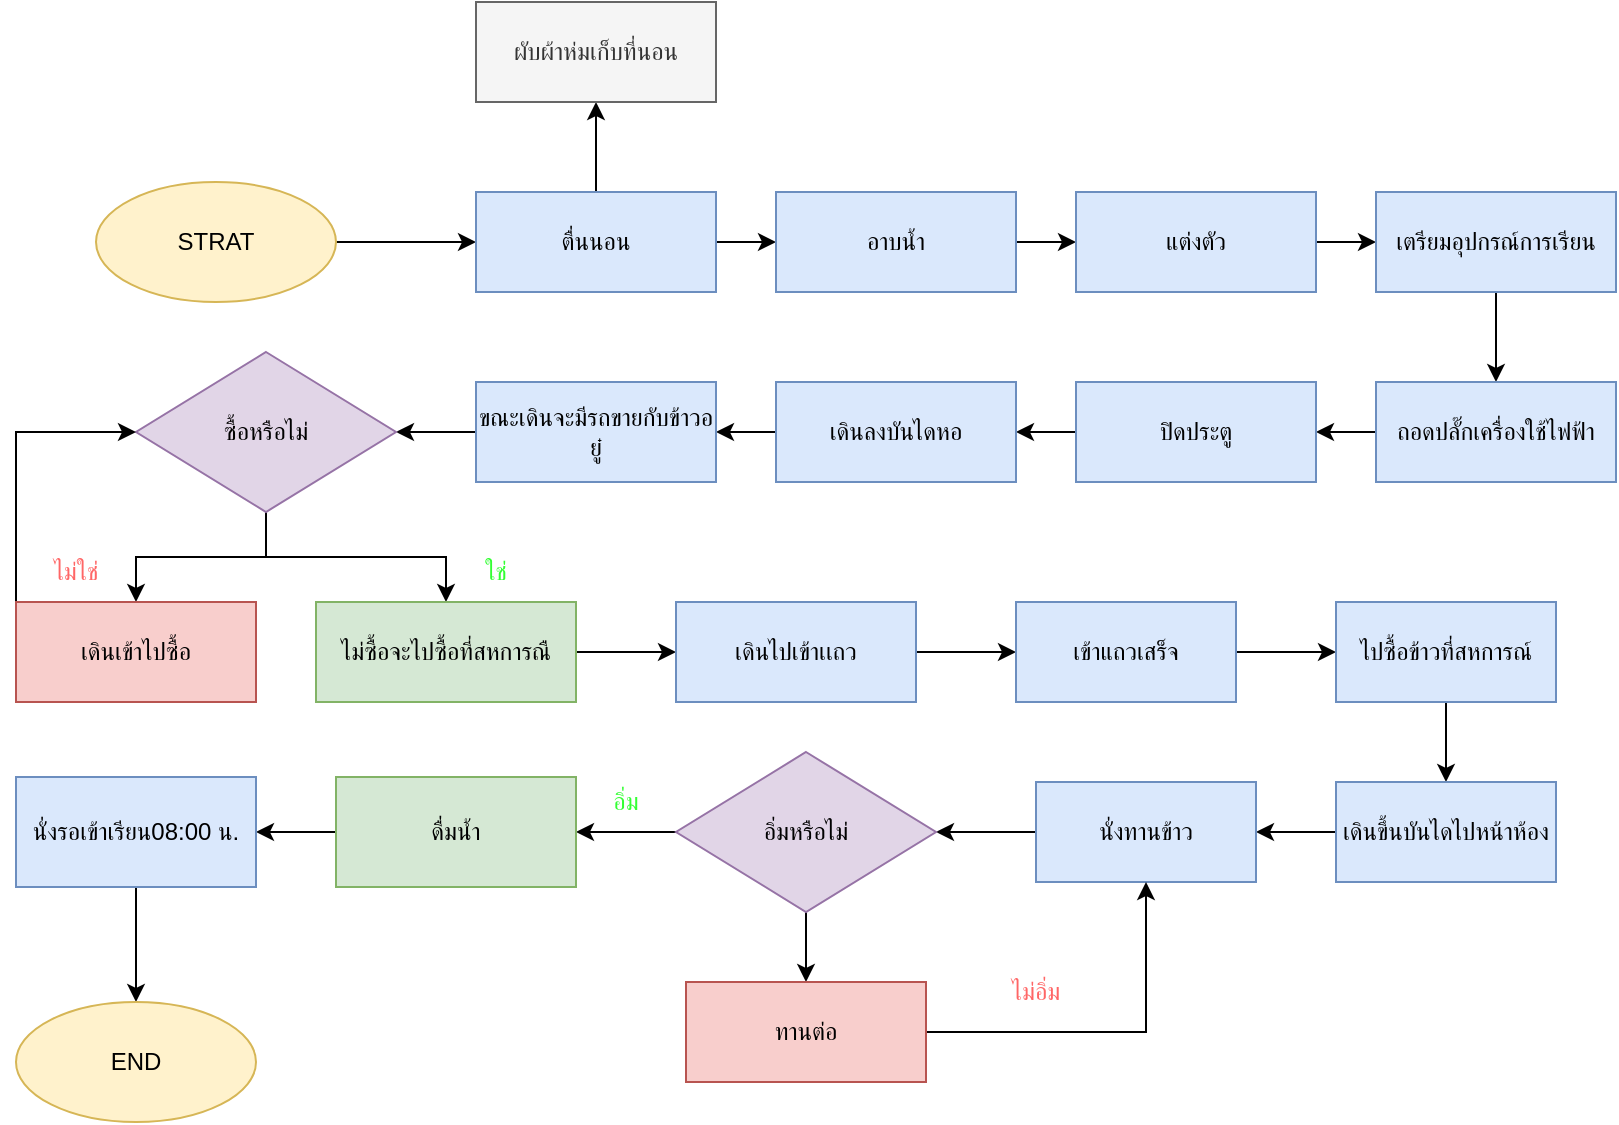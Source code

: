 <mxfile version="20.6.0" type="github">
  <diagram id="HGxA8_Cz7xE7Voc1O60q" name="หน้า-1">
    <mxGraphModel dx="1021" dy="520" grid="1" gridSize="10" guides="1" tooltips="1" connect="1" arrows="1" fold="1" page="1" pageScale="1" pageWidth="827" pageHeight="1169" math="0" shadow="0">
      <root>
        <mxCell id="0" />
        <mxCell id="1" parent="0" />
        <mxCell id="GZD0tYihuMyEtxiwArV9-5" value="" style="edgeStyle=orthogonalEdgeStyle;rounded=0;orthogonalLoop=1;jettySize=auto;html=1;" edge="1" parent="1" source="GZD0tYihuMyEtxiwArV9-2" target="GZD0tYihuMyEtxiwArV9-4">
          <mxGeometry relative="1" as="geometry" />
        </mxCell>
        <mxCell id="GZD0tYihuMyEtxiwArV9-2" value="&lt;font style=&quot;vertical-align: inherit;&quot;&gt;&lt;font style=&quot;vertical-align: inherit;&quot;&gt;STRAT&lt;/font&gt;&lt;/font&gt;" style="ellipse;whiteSpace=wrap;html=1;fillColor=#fff2cc;strokeColor=#d6b656;" vertex="1" parent="1">
          <mxGeometry x="50" y="140" width="120" height="60" as="geometry" />
        </mxCell>
        <mxCell id="GZD0tYihuMyEtxiwArV9-7" value="" style="edgeStyle=orthogonalEdgeStyle;rounded=0;orthogonalLoop=1;jettySize=auto;html=1;" edge="1" parent="1" source="GZD0tYihuMyEtxiwArV9-4" target="GZD0tYihuMyEtxiwArV9-6">
          <mxGeometry relative="1" as="geometry" />
        </mxCell>
        <mxCell id="GZD0tYihuMyEtxiwArV9-11" value="" style="edgeStyle=orthogonalEdgeStyle;rounded=0;orthogonalLoop=1;jettySize=auto;html=1;" edge="1" parent="1" source="GZD0tYihuMyEtxiwArV9-4" target="GZD0tYihuMyEtxiwArV9-10">
          <mxGeometry relative="1" as="geometry" />
        </mxCell>
        <mxCell id="GZD0tYihuMyEtxiwArV9-4" value="&lt;font style=&quot;vertical-align: inherit;&quot;&gt;&lt;font style=&quot;vertical-align: inherit;&quot;&gt;ตื่นนอน&lt;/font&gt;&lt;/font&gt;" style="whiteSpace=wrap;html=1;fillColor=#dae8fc;strokeColor=#6c8ebf;" vertex="1" parent="1">
          <mxGeometry x="240" y="145" width="120" height="50" as="geometry" />
        </mxCell>
        <mxCell id="GZD0tYihuMyEtxiwArV9-6" value="&lt;font style=&quot;vertical-align: inherit;&quot;&gt;&lt;font style=&quot;vertical-align: inherit;&quot;&gt;&lt;font style=&quot;vertical-align: inherit;&quot;&gt;&lt;font style=&quot;vertical-align: inherit;&quot;&gt;ผับผ้าห่มเก็บที่นอน&lt;/font&gt;&lt;/font&gt;&lt;/font&gt;&lt;/font&gt;" style="whiteSpace=wrap;html=1;fillColor=#f5f5f5;fontColor=#333333;strokeColor=#666666;" vertex="1" parent="1">
          <mxGeometry x="240" y="50" width="120" height="50" as="geometry" />
        </mxCell>
        <mxCell id="GZD0tYihuMyEtxiwArV9-13" value="" style="edgeStyle=orthogonalEdgeStyle;rounded=0;orthogonalLoop=1;jettySize=auto;html=1;" edge="1" parent="1" source="GZD0tYihuMyEtxiwArV9-10" target="GZD0tYihuMyEtxiwArV9-12">
          <mxGeometry relative="1" as="geometry" />
        </mxCell>
        <mxCell id="GZD0tYihuMyEtxiwArV9-10" value="&lt;font style=&quot;vertical-align: inherit;&quot;&gt;&lt;font style=&quot;vertical-align: inherit;&quot;&gt;&lt;font style=&quot;vertical-align: inherit;&quot;&gt;&lt;font style=&quot;vertical-align: inherit;&quot;&gt;อาบน้ำ&lt;/font&gt;&lt;/font&gt;&lt;/font&gt;&lt;/font&gt;" style="whiteSpace=wrap;html=1;fillColor=#dae8fc;strokeColor=#6c8ebf;" vertex="1" parent="1">
          <mxGeometry x="390" y="145" width="120" height="50" as="geometry" />
        </mxCell>
        <mxCell id="GZD0tYihuMyEtxiwArV9-15" value="" style="edgeStyle=orthogonalEdgeStyle;rounded=0;orthogonalLoop=1;jettySize=auto;html=1;" edge="1" parent="1" source="GZD0tYihuMyEtxiwArV9-12" target="GZD0tYihuMyEtxiwArV9-14">
          <mxGeometry relative="1" as="geometry" />
        </mxCell>
        <mxCell id="GZD0tYihuMyEtxiwArV9-12" value="&lt;font style=&quot;vertical-align: inherit;&quot;&gt;&lt;font style=&quot;vertical-align: inherit;&quot;&gt;&lt;font style=&quot;vertical-align: inherit;&quot;&gt;&lt;font style=&quot;vertical-align: inherit;&quot;&gt;&lt;font style=&quot;vertical-align: inherit;&quot;&gt;&lt;font style=&quot;vertical-align: inherit;&quot;&gt;แต่งตัว&lt;/font&gt;&lt;/font&gt;&lt;/font&gt;&lt;/font&gt;&lt;/font&gt;&lt;/font&gt;" style="whiteSpace=wrap;html=1;fillColor=#dae8fc;strokeColor=#6c8ebf;" vertex="1" parent="1">
          <mxGeometry x="540" y="145" width="120" height="50" as="geometry" />
        </mxCell>
        <mxCell id="GZD0tYihuMyEtxiwArV9-17" value="" style="edgeStyle=orthogonalEdgeStyle;rounded=0;orthogonalLoop=1;jettySize=auto;html=1;" edge="1" parent="1" source="GZD0tYihuMyEtxiwArV9-14" target="GZD0tYihuMyEtxiwArV9-16">
          <mxGeometry relative="1" as="geometry" />
        </mxCell>
        <mxCell id="GZD0tYihuMyEtxiwArV9-14" value="&lt;font style=&quot;vertical-align: inherit;&quot;&gt;&lt;font style=&quot;vertical-align: inherit;&quot;&gt;&lt;font style=&quot;vertical-align: inherit;&quot;&gt;&lt;font style=&quot;vertical-align: inherit;&quot;&gt;&lt;font style=&quot;vertical-align: inherit;&quot;&gt;&lt;font style=&quot;vertical-align: inherit;&quot;&gt;&lt;font style=&quot;vertical-align: inherit;&quot;&gt;&lt;font style=&quot;vertical-align: inherit;&quot;&gt;&lt;font style=&quot;vertical-align: inherit;&quot;&gt;&lt;font style=&quot;vertical-align: inherit;&quot;&gt;เตรียมอุปกรณ์การเรียน&lt;/font&gt;&lt;/font&gt;&lt;/font&gt;&lt;/font&gt;&lt;/font&gt;&lt;/font&gt;&lt;/font&gt;&lt;/font&gt;&lt;/font&gt;&lt;/font&gt;" style="whiteSpace=wrap;html=1;fillColor=#dae8fc;strokeColor=#6c8ebf;" vertex="1" parent="1">
          <mxGeometry x="690" y="145" width="120" height="50" as="geometry" />
        </mxCell>
        <mxCell id="GZD0tYihuMyEtxiwArV9-19" value="" style="edgeStyle=orthogonalEdgeStyle;rounded=0;orthogonalLoop=1;jettySize=auto;html=1;" edge="1" parent="1" source="GZD0tYihuMyEtxiwArV9-16" target="GZD0tYihuMyEtxiwArV9-18">
          <mxGeometry relative="1" as="geometry" />
        </mxCell>
        <mxCell id="GZD0tYihuMyEtxiwArV9-16" value="&lt;font style=&quot;vertical-align: inherit;&quot;&gt;&lt;font style=&quot;vertical-align: inherit;&quot;&gt;ถอดปลั๊กเครื่องใช้ไฟฟ้า&lt;/font&gt;&lt;/font&gt;" style="whiteSpace=wrap;html=1;fillColor=#dae8fc;strokeColor=#6c8ebf;" vertex="1" parent="1">
          <mxGeometry x="690" y="240" width="120" height="50" as="geometry" />
        </mxCell>
        <mxCell id="GZD0tYihuMyEtxiwArV9-21" value="" style="edgeStyle=orthogonalEdgeStyle;rounded=0;orthogonalLoop=1;jettySize=auto;html=1;" edge="1" parent="1" source="GZD0tYihuMyEtxiwArV9-18" target="GZD0tYihuMyEtxiwArV9-20">
          <mxGeometry relative="1" as="geometry" />
        </mxCell>
        <mxCell id="GZD0tYihuMyEtxiwArV9-18" value="&lt;font style=&quot;vertical-align: inherit;&quot;&gt;&lt;font style=&quot;vertical-align: inherit;&quot;&gt;&lt;font style=&quot;vertical-align: inherit;&quot;&gt;&lt;font style=&quot;vertical-align: inherit;&quot;&gt;&lt;font style=&quot;vertical-align: inherit;&quot;&gt;&lt;font style=&quot;vertical-align: inherit;&quot;&gt;&lt;font style=&quot;vertical-align: inherit;&quot;&gt;&lt;font style=&quot;vertical-align: inherit;&quot;&gt;ปิดประตู&lt;/font&gt;&lt;/font&gt;&lt;/font&gt;&lt;/font&gt;&lt;/font&gt;&lt;/font&gt;&lt;/font&gt;&lt;/font&gt;" style="whiteSpace=wrap;html=1;fillColor=#dae8fc;strokeColor=#6c8ebf;" vertex="1" parent="1">
          <mxGeometry x="540" y="240" width="120" height="50" as="geometry" />
        </mxCell>
        <mxCell id="GZD0tYihuMyEtxiwArV9-23" value="" style="edgeStyle=orthogonalEdgeStyle;rounded=0;orthogonalLoop=1;jettySize=auto;html=1;" edge="1" parent="1" source="GZD0tYihuMyEtxiwArV9-20">
          <mxGeometry relative="1" as="geometry">
            <mxPoint x="360" y="265" as="targetPoint" />
          </mxGeometry>
        </mxCell>
        <mxCell id="GZD0tYihuMyEtxiwArV9-20" value="&lt;font style=&quot;vertical-align: inherit;&quot;&gt;&lt;font style=&quot;vertical-align: inherit;&quot;&gt;&lt;font style=&quot;vertical-align: inherit;&quot;&gt;&lt;font style=&quot;vertical-align: inherit;&quot;&gt;&lt;font style=&quot;vertical-align: inherit;&quot;&gt;&lt;font style=&quot;vertical-align: inherit;&quot;&gt;&lt;font style=&quot;vertical-align: inherit;&quot;&gt;&lt;font style=&quot;vertical-align: inherit;&quot;&gt;&lt;font style=&quot;vertical-align: inherit;&quot;&gt;&lt;font style=&quot;vertical-align: inherit;&quot;&gt;เดินลงบันไดหอ&lt;/font&gt;&lt;/font&gt;&lt;/font&gt;&lt;/font&gt;&lt;/font&gt;&lt;/font&gt;&lt;/font&gt;&lt;/font&gt;&lt;/font&gt;&lt;/font&gt;" style="whiteSpace=wrap;html=1;fillColor=#dae8fc;strokeColor=#6c8ebf;" vertex="1" parent="1">
          <mxGeometry x="390" y="240" width="120" height="50" as="geometry" />
        </mxCell>
        <mxCell id="GZD0tYihuMyEtxiwArV9-27" value="" style="edgeStyle=orthogonalEdgeStyle;rounded=0;orthogonalLoop=1;jettySize=auto;html=1;" edge="1" parent="1" source="GZD0tYihuMyEtxiwArV9-24" target="GZD0tYihuMyEtxiwArV9-26">
          <mxGeometry relative="1" as="geometry" />
        </mxCell>
        <mxCell id="GZD0tYihuMyEtxiwArV9-24" value="&lt;font style=&quot;vertical-align: inherit;&quot;&gt;&lt;font style=&quot;vertical-align: inherit;&quot;&gt;ขณะเดินจะมีรถขายกับข้าวอยู๋&lt;/font&gt;&lt;/font&gt;" style="whiteSpace=wrap;html=1;fillColor=#dae8fc;strokeColor=#6c8ebf;" vertex="1" parent="1">
          <mxGeometry x="240" y="240" width="120" height="50" as="geometry" />
        </mxCell>
        <mxCell id="GZD0tYihuMyEtxiwArV9-30" value="" style="edgeStyle=orthogonalEdgeStyle;rounded=0;orthogonalLoop=1;jettySize=auto;html=1;" edge="1" parent="1" source="GZD0tYihuMyEtxiwArV9-26" target="GZD0tYihuMyEtxiwArV9-28">
          <mxGeometry relative="1" as="geometry" />
        </mxCell>
        <mxCell id="GZD0tYihuMyEtxiwArV9-34" value="" style="edgeStyle=orthogonalEdgeStyle;rounded=0;orthogonalLoop=1;jettySize=auto;html=1;" edge="1" parent="1" source="GZD0tYihuMyEtxiwArV9-26" target="GZD0tYihuMyEtxiwArV9-33">
          <mxGeometry relative="1" as="geometry" />
        </mxCell>
        <mxCell id="GZD0tYihuMyEtxiwArV9-26" value="&lt;font style=&quot;vertical-align: inherit;&quot;&gt;&lt;font style=&quot;vertical-align: inherit;&quot;&gt;ซื้อหรือไม่&lt;/font&gt;&lt;/font&gt;" style="rhombus;whiteSpace=wrap;html=1;fillColor=#e1d5e7;strokeColor=#9673a6;" vertex="1" parent="1">
          <mxGeometry x="70" y="225" width="130" height="80" as="geometry" />
        </mxCell>
        <mxCell id="GZD0tYihuMyEtxiwArV9-40" value="" style="edgeStyle=orthogonalEdgeStyle;rounded=0;orthogonalLoop=1;jettySize=auto;html=1;" edge="1" parent="1" source="GZD0tYihuMyEtxiwArV9-28" target="GZD0tYihuMyEtxiwArV9-39">
          <mxGeometry relative="1" as="geometry" />
        </mxCell>
        <mxCell id="GZD0tYihuMyEtxiwArV9-28" value="&lt;font style=&quot;vertical-align: inherit;&quot;&gt;&lt;font style=&quot;vertical-align: inherit;&quot;&gt;&lt;font style=&quot;vertical-align: inherit;&quot;&gt;&lt;font style=&quot;vertical-align: inherit;&quot;&gt;ไม่ซื้อจะไปซื้อที่สหการณื&lt;/font&gt;&lt;/font&gt;&lt;/font&gt;&lt;/font&gt;" style="whiteSpace=wrap;html=1;fillColor=#d5e8d4;strokeColor=#82b366;" vertex="1" parent="1">
          <mxGeometry x="160" y="350" width="130" height="50" as="geometry" />
        </mxCell>
        <mxCell id="GZD0tYihuMyEtxiwArV9-36" value="" style="edgeStyle=orthogonalEdgeStyle;rounded=0;orthogonalLoop=1;jettySize=auto;html=1;entryX=0;entryY=0.5;entryDx=0;entryDy=0;" edge="1" parent="1" source="GZD0tYihuMyEtxiwArV9-33" target="GZD0tYihuMyEtxiwArV9-26">
          <mxGeometry relative="1" as="geometry">
            <mxPoint x="-70" y="375" as="targetPoint" />
            <Array as="points">
              <mxPoint x="10" y="265" />
            </Array>
          </mxGeometry>
        </mxCell>
        <mxCell id="GZD0tYihuMyEtxiwArV9-33" value="&lt;font style=&quot;vertical-align: inherit;&quot;&gt;&lt;font style=&quot;vertical-align: inherit;&quot;&gt;เดินเข้าไปซื้อ&lt;/font&gt;&lt;/font&gt;" style="whiteSpace=wrap;html=1;fillColor=#f8cecc;strokeColor=#b85450;" vertex="1" parent="1">
          <mxGeometry x="10" y="350" width="120" height="50" as="geometry" />
        </mxCell>
        <mxCell id="GZD0tYihuMyEtxiwArV9-37" value="&lt;font style=&quot;vertical-align: inherit;&quot;&gt;&lt;font color=&quot;#ff6666&quot; style=&quot;vertical-align: inherit;&quot;&gt;ไม่ใช่&lt;/font&gt;&lt;/font&gt;" style="text;html=1;strokeColor=none;fillColor=none;align=center;verticalAlign=middle;whiteSpace=wrap;rounded=0;" vertex="1" parent="1">
          <mxGeometry x="10" y="320" width="60" height="30" as="geometry" />
        </mxCell>
        <mxCell id="GZD0tYihuMyEtxiwArV9-38" value="&lt;font style=&quot;vertical-align: inherit;&quot;&gt;&lt;font style=&quot;vertical-align: inherit;&quot;&gt;&lt;font style=&quot;vertical-align: inherit;&quot;&gt;&lt;font color=&quot;#33ff33&quot; style=&quot;vertical-align: inherit;&quot;&gt;ใช่&lt;/font&gt;&lt;/font&gt;&lt;/font&gt;&lt;/font&gt;" style="text;html=1;strokeColor=none;fillColor=none;align=center;verticalAlign=middle;whiteSpace=wrap;rounded=0;" vertex="1" parent="1">
          <mxGeometry x="220" y="320" width="60" height="30" as="geometry" />
        </mxCell>
        <mxCell id="GZD0tYihuMyEtxiwArV9-42" value="" style="edgeStyle=orthogonalEdgeStyle;rounded=0;orthogonalLoop=1;jettySize=auto;html=1;" edge="1" parent="1" source="GZD0tYihuMyEtxiwArV9-39" target="GZD0tYihuMyEtxiwArV9-41">
          <mxGeometry relative="1" as="geometry" />
        </mxCell>
        <mxCell id="GZD0tYihuMyEtxiwArV9-39" value="&lt;font style=&quot;vertical-align: inherit;&quot;&gt;&lt;font style=&quot;vertical-align: inherit;&quot;&gt;&lt;font style=&quot;vertical-align: inherit;&quot;&gt;&lt;font style=&quot;vertical-align: inherit;&quot;&gt;&lt;font style=&quot;vertical-align: inherit;&quot;&gt;&lt;font style=&quot;vertical-align: inherit;&quot;&gt;เดินไปเข้าเเถว&lt;/font&gt;&lt;/font&gt;&lt;/font&gt;&lt;/font&gt;&lt;/font&gt;&lt;/font&gt;" style="whiteSpace=wrap;html=1;fillColor=#dae8fc;strokeColor=#6c8ebf;" vertex="1" parent="1">
          <mxGeometry x="340" y="350" width="120" height="50" as="geometry" />
        </mxCell>
        <mxCell id="GZD0tYihuMyEtxiwArV9-44" value="" style="edgeStyle=orthogonalEdgeStyle;rounded=0;orthogonalLoop=1;jettySize=auto;html=1;" edge="1" parent="1" source="GZD0tYihuMyEtxiwArV9-41" target="GZD0tYihuMyEtxiwArV9-43">
          <mxGeometry relative="1" as="geometry" />
        </mxCell>
        <mxCell id="GZD0tYihuMyEtxiwArV9-41" value="&lt;font style=&quot;vertical-align: inherit;&quot;&gt;&lt;font style=&quot;vertical-align: inherit;&quot;&gt;&lt;font style=&quot;vertical-align: inherit;&quot;&gt;&lt;font style=&quot;vertical-align: inherit;&quot;&gt;&lt;font style=&quot;vertical-align: inherit;&quot;&gt;&lt;font style=&quot;vertical-align: inherit;&quot;&gt;เข้าแถวเสร็จ&lt;/font&gt;&lt;/font&gt;&lt;/font&gt;&lt;/font&gt;&lt;/font&gt;&lt;/font&gt;" style="whiteSpace=wrap;html=1;fillColor=#dae8fc;strokeColor=#6c8ebf;" vertex="1" parent="1">
          <mxGeometry x="510" y="350" width="110" height="50" as="geometry" />
        </mxCell>
        <mxCell id="GZD0tYihuMyEtxiwArV9-46" value="" style="edgeStyle=orthogonalEdgeStyle;rounded=0;orthogonalLoop=1;jettySize=auto;html=1;" edge="1" parent="1" source="GZD0tYihuMyEtxiwArV9-43" target="GZD0tYihuMyEtxiwArV9-45">
          <mxGeometry relative="1" as="geometry" />
        </mxCell>
        <mxCell id="GZD0tYihuMyEtxiwArV9-43" value="&lt;font style=&quot;vertical-align: inherit;&quot;&gt;&lt;font style=&quot;vertical-align: inherit;&quot;&gt;&lt;font style=&quot;vertical-align: inherit;&quot;&gt;&lt;font style=&quot;vertical-align: inherit;&quot;&gt;&lt;font style=&quot;vertical-align: inherit;&quot;&gt;&lt;font style=&quot;vertical-align: inherit;&quot;&gt;ไปซื้อข้าวที่สหการณ์&lt;/font&gt;&lt;/font&gt;&lt;/font&gt;&lt;/font&gt;&lt;/font&gt;&lt;/font&gt;" style="whiteSpace=wrap;html=1;fillColor=#dae8fc;strokeColor=#6c8ebf;" vertex="1" parent="1">
          <mxGeometry x="670" y="350" width="110" height="50" as="geometry" />
        </mxCell>
        <mxCell id="GZD0tYihuMyEtxiwArV9-48" value="" style="edgeStyle=orthogonalEdgeStyle;rounded=0;orthogonalLoop=1;jettySize=auto;html=1;" edge="1" parent="1" source="GZD0tYihuMyEtxiwArV9-45" target="GZD0tYihuMyEtxiwArV9-47">
          <mxGeometry relative="1" as="geometry" />
        </mxCell>
        <mxCell id="GZD0tYihuMyEtxiwArV9-45" value="&lt;font style=&quot;vertical-align: inherit;&quot;&gt;&lt;font style=&quot;vertical-align: inherit;&quot;&gt;&lt;font style=&quot;vertical-align: inherit;&quot;&gt;&lt;font style=&quot;vertical-align: inherit;&quot;&gt;&lt;font style=&quot;vertical-align: inherit;&quot;&gt;&lt;font style=&quot;vertical-align: inherit;&quot;&gt;&lt;font style=&quot;vertical-align: inherit;&quot;&gt;&lt;font style=&quot;vertical-align: inherit;&quot;&gt;เดินขึ้นบันไดไปหน้าห้อง&lt;/font&gt;&lt;/font&gt;&lt;/font&gt;&lt;/font&gt;&lt;/font&gt;&lt;/font&gt;&lt;/font&gt;&lt;/font&gt;" style="whiteSpace=wrap;html=1;fillColor=#dae8fc;strokeColor=#6c8ebf;" vertex="1" parent="1">
          <mxGeometry x="670" y="440" width="110" height="50" as="geometry" />
        </mxCell>
        <mxCell id="GZD0tYihuMyEtxiwArV9-50" value="" style="edgeStyle=orthogonalEdgeStyle;rounded=0;orthogonalLoop=1;jettySize=auto;html=1;" edge="1" parent="1" source="GZD0tYihuMyEtxiwArV9-47" target="GZD0tYihuMyEtxiwArV9-49">
          <mxGeometry relative="1" as="geometry" />
        </mxCell>
        <mxCell id="GZD0tYihuMyEtxiwArV9-47" value="&lt;font style=&quot;vertical-align: inherit;&quot;&gt;&lt;font style=&quot;vertical-align: inherit;&quot;&gt;&lt;font style=&quot;vertical-align: inherit;&quot;&gt;&lt;font style=&quot;vertical-align: inherit;&quot;&gt;&lt;font style=&quot;vertical-align: inherit;&quot;&gt;&lt;font style=&quot;vertical-align: inherit;&quot;&gt;&lt;font style=&quot;vertical-align: inherit;&quot;&gt;&lt;font style=&quot;vertical-align: inherit;&quot;&gt;&lt;font style=&quot;vertical-align: inherit;&quot;&gt;&lt;font style=&quot;vertical-align: inherit;&quot;&gt;นั่งทานข้าว&lt;/font&gt;&lt;/font&gt;&lt;/font&gt;&lt;/font&gt;&lt;/font&gt;&lt;/font&gt;&lt;/font&gt;&lt;/font&gt;&lt;/font&gt;&lt;/font&gt;" style="whiteSpace=wrap;html=1;fillColor=#dae8fc;strokeColor=#6c8ebf;" vertex="1" parent="1">
          <mxGeometry x="520" y="440" width="110" height="50" as="geometry" />
        </mxCell>
        <mxCell id="GZD0tYihuMyEtxiwArV9-54" value="" style="edgeStyle=orthogonalEdgeStyle;rounded=0;orthogonalLoop=1;jettySize=auto;html=1;" edge="1" parent="1" source="GZD0tYihuMyEtxiwArV9-49" target="GZD0tYihuMyEtxiwArV9-53">
          <mxGeometry relative="1" as="geometry" />
        </mxCell>
        <mxCell id="GZD0tYihuMyEtxiwArV9-62" value="" style="edgeStyle=orthogonalEdgeStyle;rounded=0;orthogonalLoop=1;jettySize=auto;html=1;" edge="1" parent="1" source="GZD0tYihuMyEtxiwArV9-49" target="GZD0tYihuMyEtxiwArV9-61">
          <mxGeometry relative="1" as="geometry" />
        </mxCell>
        <mxCell id="GZD0tYihuMyEtxiwArV9-49" value="&lt;font style=&quot;vertical-align: inherit;&quot;&gt;&lt;font style=&quot;vertical-align: inherit;&quot;&gt;อิ่มหรือไม่&lt;/font&gt;&lt;/font&gt;" style="rhombus;whiteSpace=wrap;html=1;fillColor=#e1d5e7;strokeColor=#9673a6;" vertex="1" parent="1">
          <mxGeometry x="340" y="425" width="130" height="80" as="geometry" />
        </mxCell>
        <mxCell id="GZD0tYihuMyEtxiwArV9-60" value="" style="edgeStyle=orthogonalEdgeStyle;rounded=0;orthogonalLoop=1;jettySize=auto;html=1;entryX=0.5;entryY=1;entryDx=0;entryDy=0;" edge="1" parent="1" source="GZD0tYihuMyEtxiwArV9-53" target="GZD0tYihuMyEtxiwArV9-47">
          <mxGeometry relative="1" as="geometry">
            <mxPoint x="545" y="565" as="targetPoint" />
          </mxGeometry>
        </mxCell>
        <mxCell id="GZD0tYihuMyEtxiwArV9-53" value="&lt;font style=&quot;vertical-align: inherit;&quot;&gt;&lt;font style=&quot;vertical-align: inherit;&quot;&gt;&lt;font style=&quot;vertical-align: inherit;&quot;&gt;&lt;font style=&quot;vertical-align: inherit;&quot;&gt;ทานต่อ&lt;/font&gt;&lt;/font&gt;&lt;/font&gt;&lt;/font&gt;" style="whiteSpace=wrap;html=1;fillColor=#f8cecc;strokeColor=#b85450;" vertex="1" parent="1">
          <mxGeometry x="345" y="540" width="120" height="50" as="geometry" />
        </mxCell>
        <mxCell id="GZD0tYihuMyEtxiwArV9-68" value="" style="edgeStyle=orthogonalEdgeStyle;rounded=0;orthogonalLoop=1;jettySize=auto;html=1;" edge="1" parent="1" source="GZD0tYihuMyEtxiwArV9-61" target="GZD0tYihuMyEtxiwArV9-67">
          <mxGeometry relative="1" as="geometry" />
        </mxCell>
        <mxCell id="GZD0tYihuMyEtxiwArV9-61" value="&lt;font style=&quot;vertical-align: inherit;&quot;&gt;&lt;font style=&quot;vertical-align: inherit;&quot;&gt;ดื่มน้ำ&lt;/font&gt;&lt;/font&gt;" style="whiteSpace=wrap;html=1;fillColor=#d5e8d4;strokeColor=#82b366;" vertex="1" parent="1">
          <mxGeometry x="170" y="437.5" width="120" height="55" as="geometry" />
        </mxCell>
        <mxCell id="GZD0tYihuMyEtxiwArV9-63" value="&lt;font style=&quot;vertical-align: inherit;&quot;&gt;&lt;font style=&quot;vertical-align: inherit;&quot;&gt;&lt;font style=&quot;vertical-align: inherit;&quot;&gt;&lt;font color=&quot;#33ff33&quot; style=&quot;vertical-align: inherit;&quot;&gt;อิ่ม&lt;/font&gt;&lt;/font&gt;&lt;/font&gt;&lt;/font&gt;" style="text;html=1;strokeColor=none;fillColor=none;align=center;verticalAlign=middle;whiteSpace=wrap;rounded=0;" vertex="1" parent="1">
          <mxGeometry x="285" y="435" width="60" height="30" as="geometry" />
        </mxCell>
        <mxCell id="GZD0tYihuMyEtxiwArV9-64" value="&lt;font style=&quot;vertical-align: inherit;&quot;&gt;&lt;font style=&quot;vertical-align: inherit;&quot;&gt;&lt;font style=&quot;vertical-align: inherit;&quot;&gt;&lt;font color=&quot;#ff6666&quot; style=&quot;vertical-align: inherit;&quot;&gt;ไม่อิ่ม&lt;/font&gt;&lt;/font&gt;&lt;/font&gt;&lt;/font&gt;" style="text;html=1;strokeColor=none;fillColor=none;align=center;verticalAlign=middle;whiteSpace=wrap;rounded=0;" vertex="1" parent="1">
          <mxGeometry x="490" y="530" width="60" height="30" as="geometry" />
        </mxCell>
        <mxCell id="GZD0tYihuMyEtxiwArV9-70" value="" style="edgeStyle=orthogonalEdgeStyle;rounded=0;orthogonalLoop=1;jettySize=auto;html=1;" edge="1" parent="1" source="GZD0tYihuMyEtxiwArV9-67" target="GZD0tYihuMyEtxiwArV9-69">
          <mxGeometry relative="1" as="geometry" />
        </mxCell>
        <mxCell id="GZD0tYihuMyEtxiwArV9-67" value="&lt;font style=&quot;vertical-align: inherit;&quot;&gt;&lt;font style=&quot;vertical-align: inherit;&quot;&gt;&lt;font style=&quot;vertical-align: inherit;&quot;&gt;&lt;font style=&quot;vertical-align: inherit;&quot;&gt;นั่งรอเข้าเรียน08:00 น.&lt;/font&gt;&lt;/font&gt;&lt;/font&gt;&lt;/font&gt;" style="whiteSpace=wrap;html=1;fillColor=#dae8fc;strokeColor=#6c8ebf;" vertex="1" parent="1">
          <mxGeometry x="10" y="437.5" width="120" height="55" as="geometry" />
        </mxCell>
        <mxCell id="GZD0tYihuMyEtxiwArV9-69" value="&lt;font style=&quot;vertical-align: inherit;&quot;&gt;&lt;font style=&quot;vertical-align: inherit;&quot;&gt;END&lt;/font&gt;&lt;/font&gt;" style="ellipse;whiteSpace=wrap;html=1;fillColor=#fff2cc;strokeColor=#d6b656;" vertex="1" parent="1">
          <mxGeometry x="10" y="550" width="120" height="60" as="geometry" />
        </mxCell>
      </root>
    </mxGraphModel>
  </diagram>
</mxfile>
